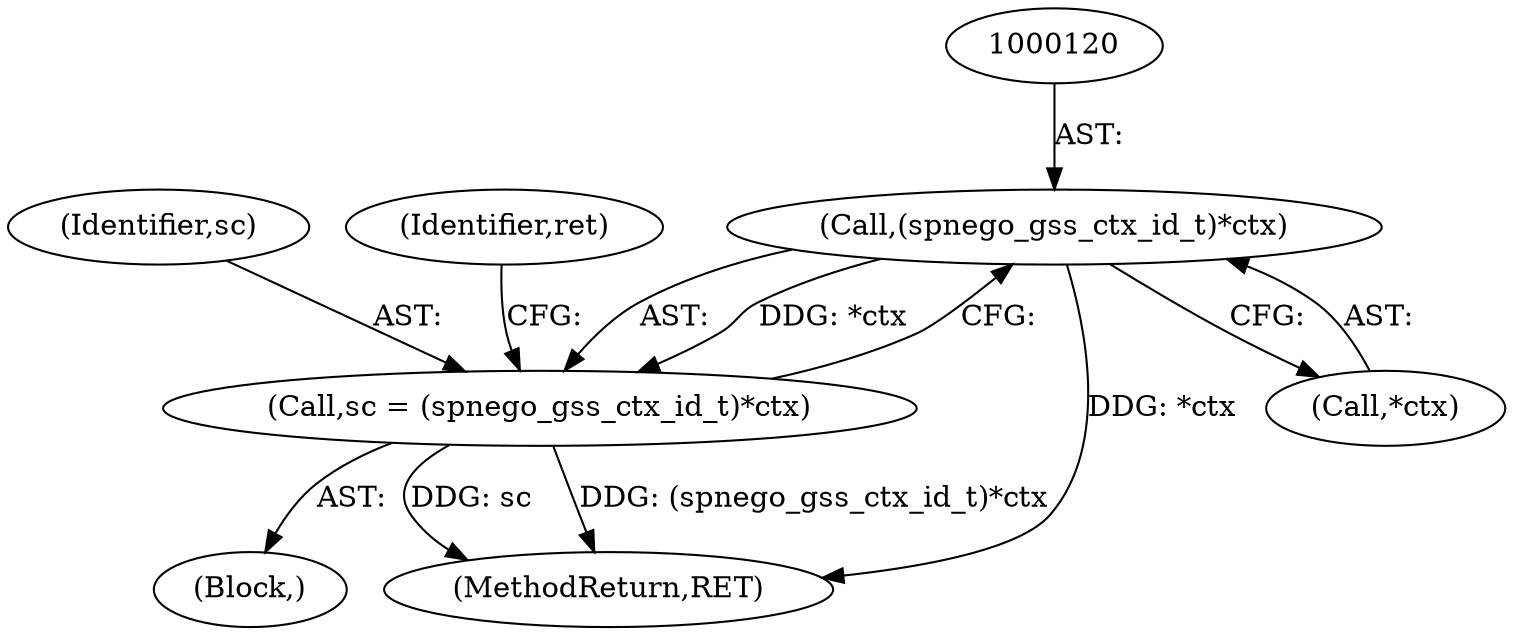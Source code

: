digraph "0_krb5_a7886f0ed1277c69142b14a2c6629175a6331edc@pointer" {
"1000119" [label="(Call,(spnego_gss_ctx_id_t)*ctx)"];
"1000117" [label="(Call,sc = (spnego_gss_ctx_id_t)*ctx)"];
"1000119" [label="(Call,(spnego_gss_ctx_id_t)*ctx)"];
"1000109" [label="(Block,)"];
"1000262" [label="(MethodReturn,RET)"];
"1000117" [label="(Call,sc = (spnego_gss_ctx_id_t)*ctx)"];
"1000121" [label="(Call,*ctx)"];
"1000118" [label="(Identifier,sc)"];
"1000124" [label="(Identifier,ret)"];
"1000119" -> "1000117"  [label="AST: "];
"1000119" -> "1000121"  [label="CFG: "];
"1000120" -> "1000119"  [label="AST: "];
"1000121" -> "1000119"  [label="AST: "];
"1000117" -> "1000119"  [label="CFG: "];
"1000119" -> "1000262"  [label="DDG: *ctx"];
"1000119" -> "1000117"  [label="DDG: *ctx"];
"1000117" -> "1000109"  [label="AST: "];
"1000118" -> "1000117"  [label="AST: "];
"1000124" -> "1000117"  [label="CFG: "];
"1000117" -> "1000262"  [label="DDG: sc"];
"1000117" -> "1000262"  [label="DDG: (spnego_gss_ctx_id_t)*ctx"];
}
